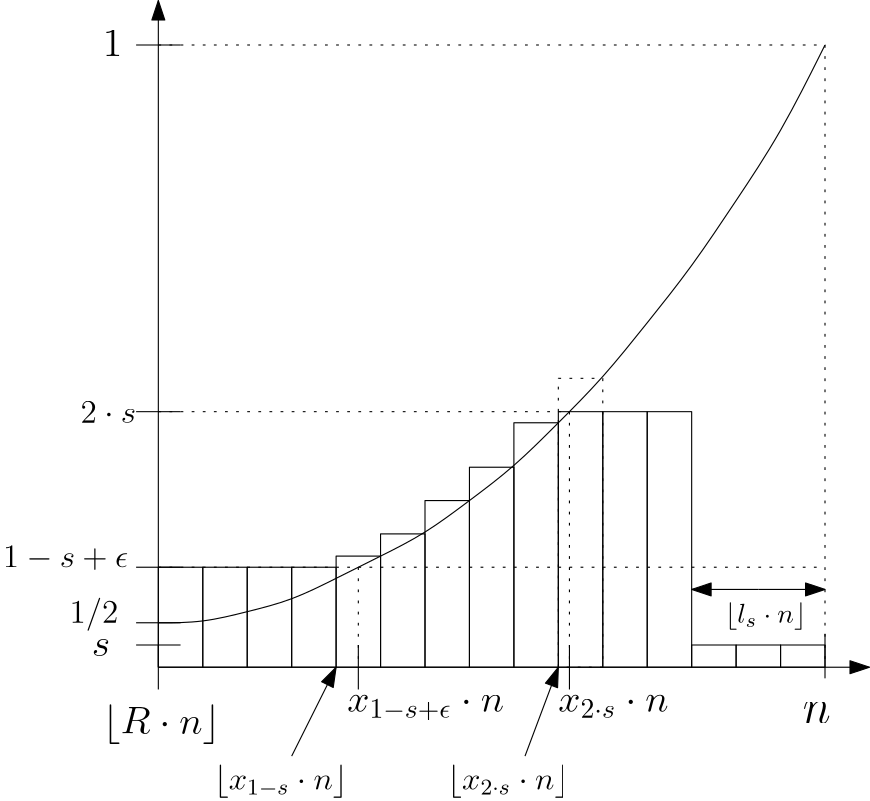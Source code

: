 <?xml version="1.0"?>
<!DOCTYPE ipe SYSTEM "ipe.dtd">
<ipe version="70005" creator="Ipe 7.1.4">
<info created="D:20150428160232" modified="D:20150429182232"/>
<ipestyle name="basic">
<symbol name="arrow/arc(spx)">
<path stroke="sym-stroke" fill="sym-stroke" pen="sym-pen">
0 0 m
-1 0.333 l
-1 -0.333 l
h
</path>
</symbol>
<symbol name="arrow/farc(spx)">
<path stroke="sym-stroke" fill="white" pen="sym-pen">
0 0 m
-1 0.333 l
-1 -0.333 l
h
</path>
</symbol>
<symbol name="mark/circle(sx)" transformations="translations">
<path fill="sym-stroke">
0.6 0 0 0.6 0 0 e
0.4 0 0 0.4 0 0 e
</path>
</symbol>
<symbol name="mark/disk(sx)" transformations="translations">
<path fill="sym-stroke">
0.6 0 0 0.6 0 0 e
</path>
</symbol>
<symbol name="mark/fdisk(sfx)" transformations="translations">
<group>
<path fill="sym-fill">
0.5 0 0 0.5 0 0 e
</path>
<path fill="sym-stroke" fillrule="eofill">
0.6 0 0 0.6 0 0 e
0.4 0 0 0.4 0 0 e
</path>
</group>
</symbol>
<symbol name="mark/box(sx)" transformations="translations">
<path fill="sym-stroke" fillrule="eofill">
-0.6 -0.6 m
0.6 -0.6 l
0.6 0.6 l
-0.6 0.6 l
h
-0.4 -0.4 m
0.4 -0.4 l
0.4 0.4 l
-0.4 0.4 l
h
</path>
</symbol>
<symbol name="mark/square(sx)" transformations="translations">
<path fill="sym-stroke">
-0.6 -0.6 m
0.6 -0.6 l
0.6 0.6 l
-0.6 0.6 l
h
</path>
</symbol>
<symbol name="mark/fsquare(sfx)" transformations="translations">
<group>
<path fill="sym-fill">
-0.5 -0.5 m
0.5 -0.5 l
0.5 0.5 l
-0.5 0.5 l
h
</path>
<path fill="sym-stroke" fillrule="eofill">
-0.6 -0.6 m
0.6 -0.6 l
0.6 0.6 l
-0.6 0.6 l
h
-0.4 -0.4 m
0.4 -0.4 l
0.4 0.4 l
-0.4 0.4 l
h
</path>
</group>
</symbol>
<symbol name="mark/cross(sx)" transformations="translations">
<group>
<path fill="sym-stroke">
-0.43 -0.57 m
0.57 0.43 l
0.43 0.57 l
-0.57 -0.43 l
h
</path>
<path fill="sym-stroke">
-0.43 0.57 m
0.57 -0.43 l
0.43 -0.57 l
-0.57 0.43 l
h
</path>
</group>
</symbol>
<symbol name="arrow/fnormal(spx)">
<path stroke="sym-stroke" fill="white" pen="sym-pen">
0 0 m
-1 0.333 l
-1 -0.333 l
h
</path>
</symbol>
<symbol name="arrow/pointed(spx)">
<path stroke="sym-stroke" fill="sym-stroke" pen="sym-pen">
0 0 m
-1 0.333 l
-0.8 0 l
-1 -0.333 l
h
</path>
</symbol>
<symbol name="arrow/fpointed(spx)">
<path stroke="sym-stroke" fill="white" pen="sym-pen">
0 0 m
-1 0.333 l
-0.8 0 l
-1 -0.333 l
h
</path>
</symbol>
<symbol name="arrow/linear(spx)">
<path stroke="sym-stroke" pen="sym-pen">
-1 0.333 m
0 0 l
-1 -0.333 l
</path>
</symbol>
<symbol name="arrow/fdouble(spx)">
<path stroke="sym-stroke" fill="white" pen="sym-pen">
0 0 m
-1 0.333 l
-1 -0.333 l
h
-1 0 m
-2 0.333 l
-2 -0.333 l
h
</path>
</symbol>
<symbol name="arrow/double(spx)">
<path stroke="sym-stroke" fill="sym-stroke" pen="sym-pen">
0 0 m
-1 0.333 l
-1 -0.333 l
h
-1 0 m
-2 0.333 l
-2 -0.333 l
h
</path>
</symbol>
<pen name="heavier" value="0.8"/>
<pen name="fat" value="1.2"/>
<pen name="ultrafat" value="2"/>
<symbolsize name="large" value="5"/>
<symbolsize name="small" value="2"/>
<symbolsize name="tiny" value="1.1"/>
<arrowsize name="large" value="10"/>
<arrowsize name="small" value="5"/>
<arrowsize name="tiny" value="3"/>
<color name="red" value="1 0 0"/>
<color name="green" value="0 1 0"/>
<color name="blue" value="0 0 1"/>
<color name="yellow" value="1 1 0"/>
<color name="orange" value="1 0.647 0"/>
<color name="gold" value="1 0.843 0"/>
<color name="purple" value="0.627 0.125 0.941"/>
<color name="gray" value="0.745"/>
<color name="brown" value="0.647 0.165 0.165"/>
<color name="navy" value="0 0 0.502"/>
<color name="pink" value="1 0.753 0.796"/>
<color name="seagreen" value="0.18 0.545 0.341"/>
<color name="turquoise" value="0.251 0.878 0.816"/>
<color name="violet" value="0.933 0.51 0.933"/>
<color name="darkblue" value="0 0 0.545"/>
<color name="darkcyan" value="0 0.545 0.545"/>
<color name="darkgray" value="0.663"/>
<color name="darkgreen" value="0 0.392 0"/>
<color name="darkmagenta" value="0.545 0 0.545"/>
<color name="darkorange" value="1 0.549 0"/>
<color name="darkred" value="0.545 0 0"/>
<color name="lightblue" value="0.678 0.847 0.902"/>
<color name="lightcyan" value="0.878 1 1"/>
<color name="lightgray" value="0.827"/>
<color name="lightgreen" value="0.565 0.933 0.565"/>
<color name="lightyellow" value="1 1 0.878"/>
<dashstyle name="dashed" value="[4] 0"/>
<dashstyle name="dotted" value="[1 3] 0"/>
<dashstyle name="dash dotted" value="[4 2 1 2] 0"/>
<dashstyle name="dash dot dotted" value="[4 2 1 2 1 2] 0"/>
<textsize name="large" value="\large"/>
<textsize name="Large" value="\Large"/>
<textsize name="LARGE" value="\LARGE"/>
<textsize name="huge" value="\huge"/>
<textsize name="Huge" value="\Huge"/>
<textsize name="small" value="\small"/>
<textsize name="footnote" value="\footnotesize"/>
<textsize name="tiny" value="\tiny"/>
<textstyle name="center" begin="\begin{center}" end="\end{center}"/>
<textstyle name="itemize" begin="\begin{itemize}" end="\end{itemize}"/>
<textstyle name="item" begin="\begin{itemize}\item{}" end="\end{itemize}"/>
<gridsize name="4 pts" value="4"/>
<gridsize name="8 pts (~3 mm)" value="8"/>
<gridsize name="16 pts (~6 mm)" value="16"/>
<gridsize name="32 pts (~12 mm)" value="32"/>
<gridsize name="10 pts (~3.5 mm)" value="10"/>
<gridsize name="20 pts (~7 mm)" value="20"/>
<gridsize name="14 pts (~5 mm)" value="14"/>
<gridsize name="28 pts (~10 mm)" value="28"/>
<gridsize name="56 pts (~20 mm)" value="56"/>
<anglesize name="90 deg" value="90"/>
<anglesize name="60 deg" value="60"/>
<anglesize name="45 deg" value="45"/>
<anglesize name="30 deg" value="30"/>
<anglesize name="22.5 deg" value="22.5"/>
<tiling name="falling" angle="-60" step="4" width="1"/>
<tiling name="rising" angle="30" step="4" width="1"/>
</ipestyle>
<page>
<layer name="alpha"/>
<view layers="alpha" active="alpha"/>
<path layer="alpha" stroke="black" dash="dotted">
64 800 m
304 800 l
304 576 l
</path>
<path stroke="black" arrow="normal/normal">
64 576 m
64 816 l
</path>
<path stroke="black" arrow="normal/normal">
64 576 m
320 576 l
</path>
<text matrix="1 0 0 1 -20 0" transformations="translations" pos="64 552" stroke="black" type="label" width="42.309" height="10.756" depth="3.59" valign="baseline" size="Large">$\lfloor R\cdot n\rfloor$</text>
<path matrix="1 0 0 1 -8 0" stroke="black">
72 584 m
72 568 l
</path>
<path stroke="black">
56 800 m
72 800 l
</path>
<path matrix="1 0 0 1 0 -96" stroke="black">
56 688 m
72 688 l
</path>
<text matrix="1 0 0 1 4 4" transformations="translations" pos="40 792" stroke="black" type="label" width="7.024" height="9.245" depth="0" valign="baseline" size="Large">$1$</text>
<text matrix="1 0 0 1 -8 -88" transformations="translations" pos="40 680" stroke="black" type="label" width="17.559" height="8.965" depth="2.99" valign="baseline" size="large">$1/2$</text>
<path matrix="1 0 0 1 -16 4" stroke="black">
320 584 m
320 568 l
</path>
<text matrix="1 0 0 1 -16 4" transformations="translations" pos="312 552" stroke="black" type="label" width="10.062" height="7.412" depth="0" valign="baseline" size="LARGE">$n$</text>
<path matrix="1 0 0 1 -76 0" stroke="black">
288 584 m
288 568 l
</path>
<path matrix="1 0 0 1 0 -76" stroke="black">
72 744 m
56 744 l
</path>
<text matrix="1 0 0 1 4 -76" transformations="translations" pos="32 740" stroke="black" type="label" width="20.001" height="7.704" depth="0" valign="baseline" size="large">$2\cdot s$</text>
<path stroke="black">
64 592 m
80 592
96 596
112 600
128 608
144 616
160 624
176 636
192 648
208 664
224 680
240 700
256 720
272 744
288 768
304 800 s
</path>
<path stroke="black" dash="dotted">
64 668 m
212 668 l
212 576 l
</path>
<text matrix="1 0 0 1 0 8" transformations="translations" pos="208 552" stroke="black" type="label" width="39.646" height="6.378" depth="2.15" valign="baseline" size="Large">$x_{2\cdot s}\cdot n$</text>
<path stroke="black">
128 616 m
128 576 l
144 576 l
144 616 l
h
</path>
<path stroke="black">
144 624 m
144 576 l
160 576 l
160 624 l
h
</path>
<path stroke="black">
160 636 m
160 576 l
176 576 l
176 636 l
h
</path>
<path stroke="black">
176 648 m
176 576 l
192 576 l
192 648 l
h
</path>
<path stroke="black">
192 664 m
192 576 l
208 576 l
208 664 l
h
</path>
<path stroke="black">
208 668 m
208 576 l
224 576 l
224 668 l
h
</path>
<path stroke="black">
224 668 m
224 576 l
240 576 l
240 668 l
h
</path>
<path stroke="black">
240 668 m
240 576 l
256 576 l
256 668 l
h
</path>
<path stroke="black" arrow="normal/normal">
196 544 m
208 576 l
</path>
<text matrix="1 0 0 1 4 0" transformations="translations" pos="164 532" stroke="black" type="label" width="43.901" height="8.965" depth="2.99" valign="baseline" size="large">$\lfloor x_{2\cdot s} \cdot n \rfloor$</text>
<path stroke="black" dash="dotted">
208 576 m
208 680 l
224 680 l
224 576 l
h
</path>
<path matrix="1 0 0 1 0 -28" stroke="black">
56 640 m
72 640 l
72 640 l
</path>
<text matrix="1 0 0 1 -12 -24" transformations="translations" pos="20 636" stroke="black" type="label" width="45.123" height="7.711" depth="0.99" valign="baseline" size="large">$1-s+\epsilon$</text>
<path stroke="black" dash="dotted">
64 612 m
304 612 l
</path>
<path stroke="black">
64 576 m
64 612 l
80 612 l
80 576 l
h
</path>
<path stroke="black">
80 612 m
80 576 l
96 576 l
96 612 l
h
</path>
<path stroke="black">
96 612 m
96 576 l
112 576 l
112 612 l
h
</path>
<path stroke="black">
112 612 m
112 576 l
128 576 l
128 612 l
h
</path>
<path stroke="black">
56 584 m
72 584 l
</path>
<text matrix="1 0 0 1 -8 4" transformations="translations" pos="48 576" stroke="black" type="label" width="6.617" height="6.177" depth="0" valign="baseline" size="Large">$s$</text>
<path stroke="black">
256 584 m
256 576 l
272 576 l
272 584 l
h
</path>
<path stroke="black">
272 584 m
272 576 l
288 576 l
288 584 l
h
</path>
<path stroke="black">
288 584 m
288 576 l
304 576 l
304 584 l
h
</path>
<path matrix="1 0 0 1 0 36" stroke="black" arrow="normal/normal">
280 568 m
304 568 l
</path>
<path matrix="1 0 0 1 0 36" stroke="black" arrow="normal/normal">
280 568 m
256 568 l
</path>
<text matrix="1 0 0 1 0 32" transformations="translations" pos="268 560" stroke="black" type="label" width="29.262" height="7.473" depth="2.49" valign="baseline">$\lfloor l_s \cdot n\rfloor$</text>
<path stroke="black" dash="dotted">
136 612 m
136 576 l
</path>
<path stroke="black" arrow="normal/normal">
112 544 m
128 576 l
</path>
<text matrix="1 0 0 1 4 16" transformations="translations" pos="80 516" stroke="black" type="label" width="48.135" height="8.965" depth="2.99" valign="baseline" size="large">$\lfloor x_{1-s}\cdot n\rfloor$</text>
<text transformations="translations" pos="132 560" stroke="black" type="label" width="56.419" height="6.378" depth="2.98" valign="baseline" size="Large">$x_{1-s+\epsilon}\cdot n$</text>
<path stroke="black">
136 584 m
136 568 l
</path>
</page>
</ipe>

